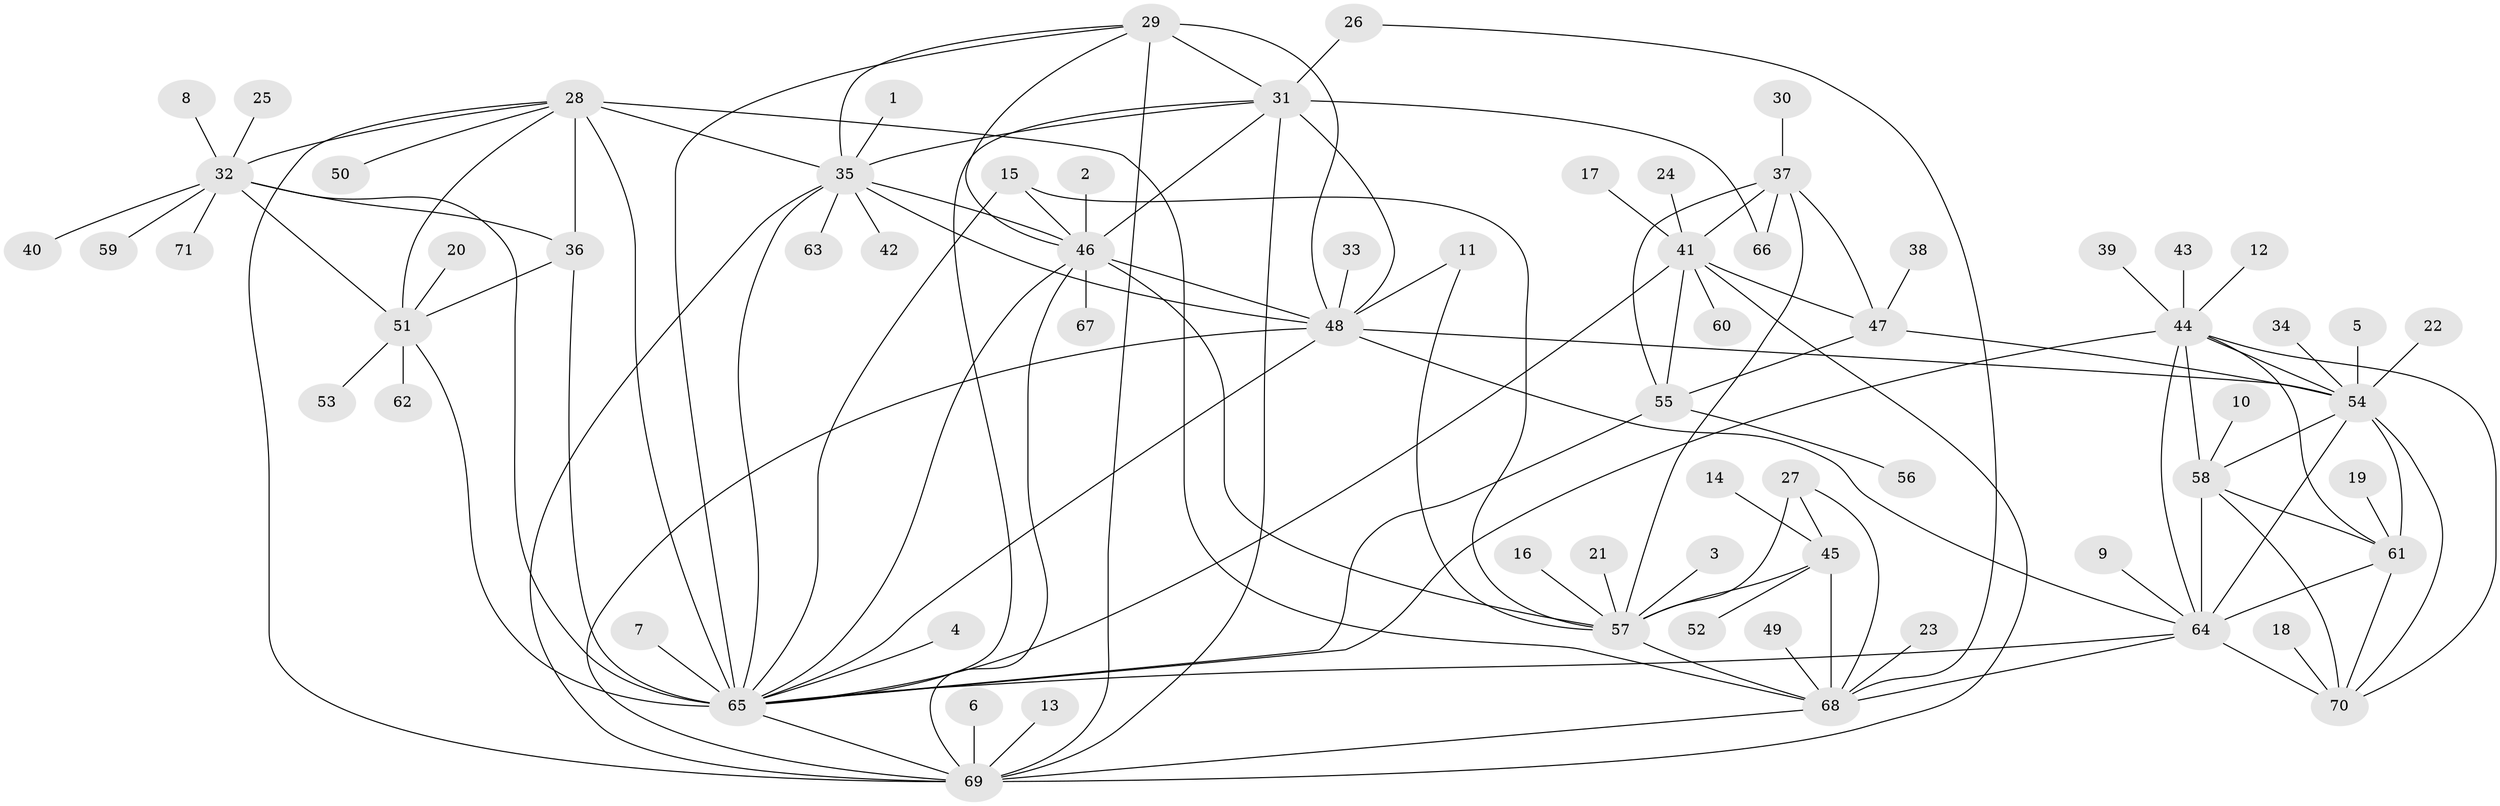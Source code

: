 // original degree distribution, {6: 0.014184397163120567, 15: 0.0070921985815602835, 9: 0.04964539007092199, 7: 0.03546099290780142, 8: 0.028368794326241134, 11: 0.04964539007092199, 10: 0.028368794326241134, 12: 0.03546099290780142, 1: 0.5957446808510638, 3: 0.014184397163120567, 4: 0.0070921985815602835, 2: 0.1347517730496454}
// Generated by graph-tools (version 1.1) at 2025/26/03/09/25 03:26:40]
// undirected, 71 vertices, 124 edges
graph export_dot {
graph [start="1"]
  node [color=gray90,style=filled];
  1;
  2;
  3;
  4;
  5;
  6;
  7;
  8;
  9;
  10;
  11;
  12;
  13;
  14;
  15;
  16;
  17;
  18;
  19;
  20;
  21;
  22;
  23;
  24;
  25;
  26;
  27;
  28;
  29;
  30;
  31;
  32;
  33;
  34;
  35;
  36;
  37;
  38;
  39;
  40;
  41;
  42;
  43;
  44;
  45;
  46;
  47;
  48;
  49;
  50;
  51;
  52;
  53;
  54;
  55;
  56;
  57;
  58;
  59;
  60;
  61;
  62;
  63;
  64;
  65;
  66;
  67;
  68;
  69;
  70;
  71;
  1 -- 35 [weight=1.0];
  2 -- 46 [weight=1.0];
  3 -- 57 [weight=1.0];
  4 -- 65 [weight=1.0];
  5 -- 54 [weight=1.0];
  6 -- 69 [weight=1.0];
  7 -- 65 [weight=1.0];
  8 -- 32 [weight=1.0];
  9 -- 64 [weight=1.0];
  10 -- 58 [weight=1.0];
  11 -- 48 [weight=1.0];
  11 -- 57 [weight=2.0];
  12 -- 44 [weight=1.0];
  13 -- 69 [weight=1.0];
  14 -- 45 [weight=1.0];
  15 -- 46 [weight=1.0];
  15 -- 57 [weight=1.0];
  15 -- 65 [weight=1.0];
  16 -- 57 [weight=1.0];
  17 -- 41 [weight=1.0];
  18 -- 70 [weight=1.0];
  19 -- 61 [weight=1.0];
  20 -- 51 [weight=1.0];
  21 -- 57 [weight=1.0];
  22 -- 54 [weight=1.0];
  23 -- 68 [weight=1.0];
  24 -- 41 [weight=1.0];
  25 -- 32 [weight=1.0];
  26 -- 31 [weight=1.0];
  26 -- 68 [weight=1.0];
  27 -- 45 [weight=2.0];
  27 -- 57 [weight=2.0];
  27 -- 68 [weight=2.0];
  28 -- 32 [weight=2.0];
  28 -- 35 [weight=1.0];
  28 -- 36 [weight=2.0];
  28 -- 50 [weight=1.0];
  28 -- 51 [weight=2.0];
  28 -- 65 [weight=4.0];
  28 -- 68 [weight=1.0];
  28 -- 69 [weight=1.0];
  29 -- 31 [weight=1.0];
  29 -- 35 [weight=1.0];
  29 -- 46 [weight=1.0];
  29 -- 48 [weight=1.0];
  29 -- 65 [weight=1.0];
  29 -- 69 [weight=1.0];
  30 -- 37 [weight=1.0];
  31 -- 35 [weight=1.0];
  31 -- 46 [weight=1.0];
  31 -- 48 [weight=1.0];
  31 -- 65 [weight=1.0];
  31 -- 66 [weight=1.0];
  31 -- 69 [weight=1.0];
  32 -- 36 [weight=1.0];
  32 -- 40 [weight=1.0];
  32 -- 51 [weight=1.0];
  32 -- 59 [weight=1.0];
  32 -- 65 [weight=2.0];
  32 -- 71 [weight=1.0];
  33 -- 48 [weight=1.0];
  34 -- 54 [weight=1.0];
  35 -- 42 [weight=1.0];
  35 -- 46 [weight=1.0];
  35 -- 48 [weight=1.0];
  35 -- 63 [weight=1.0];
  35 -- 65 [weight=1.0];
  35 -- 69 [weight=1.0];
  36 -- 51 [weight=1.0];
  36 -- 65 [weight=2.0];
  37 -- 41 [weight=4.0];
  37 -- 47 [weight=4.0];
  37 -- 55 [weight=2.0];
  37 -- 57 [weight=1.0];
  37 -- 66 [weight=1.0];
  38 -- 47 [weight=1.0];
  39 -- 44 [weight=1.0];
  41 -- 47 [weight=4.0];
  41 -- 55 [weight=2.0];
  41 -- 60 [weight=1.0];
  41 -- 65 [weight=1.0];
  41 -- 69 [weight=1.0];
  43 -- 44 [weight=1.0];
  44 -- 54 [weight=1.0];
  44 -- 58 [weight=1.0];
  44 -- 61 [weight=1.0];
  44 -- 64 [weight=2.0];
  44 -- 65 [weight=1.0];
  44 -- 70 [weight=1.0];
  45 -- 52 [weight=1.0];
  45 -- 57 [weight=4.0];
  45 -- 68 [weight=4.0];
  46 -- 48 [weight=1.0];
  46 -- 57 [weight=1.0];
  46 -- 65 [weight=1.0];
  46 -- 67 [weight=1.0];
  46 -- 69 [weight=1.0];
  47 -- 54 [weight=1.0];
  47 -- 55 [weight=2.0];
  48 -- 54 [weight=1.0];
  48 -- 64 [weight=1.0];
  48 -- 65 [weight=1.0];
  48 -- 69 [weight=1.0];
  49 -- 68 [weight=1.0];
  51 -- 53 [weight=1.0];
  51 -- 62 [weight=1.0];
  51 -- 65 [weight=2.0];
  54 -- 58 [weight=1.0];
  54 -- 61 [weight=1.0];
  54 -- 64 [weight=2.0];
  54 -- 70 [weight=1.0];
  55 -- 56 [weight=1.0];
  55 -- 65 [weight=1.0];
  57 -- 68 [weight=4.0];
  58 -- 61 [weight=1.0];
  58 -- 64 [weight=2.0];
  58 -- 70 [weight=1.0];
  61 -- 64 [weight=2.0];
  61 -- 70 [weight=1.0];
  64 -- 65 [weight=1.0];
  64 -- 68 [weight=1.0];
  64 -- 70 [weight=2.0];
  65 -- 69 [weight=1.0];
  68 -- 69 [weight=1.0];
}
